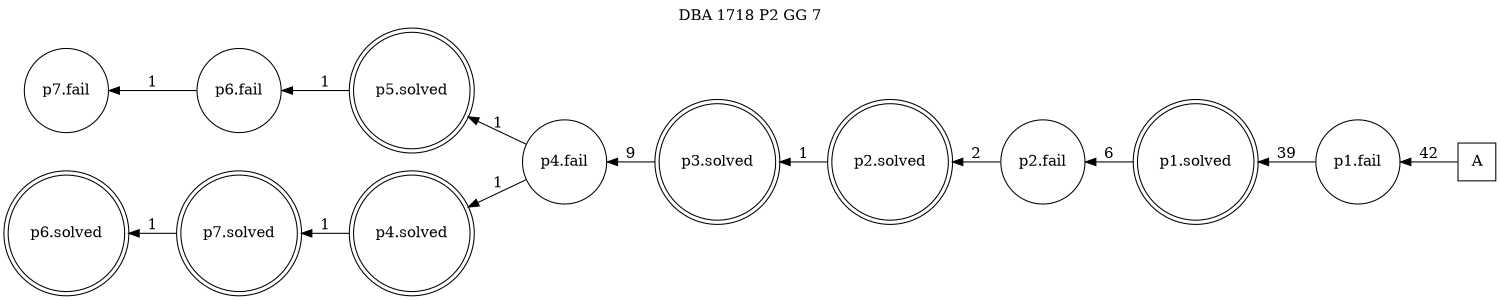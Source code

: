 digraph DBA_1718_P2_GG_7_GOOD {
labelloc="tl"
label= " DBA 1718 P2 GG 7 "
rankdir="RL";
graph [ size=" 10 , 10 !"]

"A" [shape="square" label="A"]
"p1.fail" [shape="circle" label="p1.fail"]
"p1.solved" [shape="doublecircle" label="p1.solved"]
"p2.fail" [shape="circle" label="p2.fail"]
"p2.solved" [shape="doublecircle" label="p2.solved"]
"p3.solved" [shape="doublecircle" label="p3.solved"]
"p4.fail" [shape="circle" label="p4.fail"]
"p5.solved" [shape="doublecircle" label="p5.solved"]
"p6.fail" [shape="circle" label="p6.fail"]
"p7.fail" [shape="circle" label="p7.fail"]
"p4.solved" [shape="doublecircle" label="p4.solved"]
"p7.solved" [shape="doublecircle" label="p7.solved"]
"p6.solved" [shape="doublecircle" label="p6.solved"]
"A" -> "p1.fail" [ label=42]
"p1.fail" -> "p1.solved" [ label=39]
"p1.solved" -> "p2.fail" [ label=6]
"p2.fail" -> "p2.solved" [ label=2]
"p2.solved" -> "p3.solved" [ label=1]
"p3.solved" -> "p4.fail" [ label=9]
"p4.fail" -> "p5.solved" [ label=1]
"p4.fail" -> "p4.solved" [ label=1]
"p5.solved" -> "p6.fail" [ label=1]
"p6.fail" -> "p7.fail" [ label=1]
"p4.solved" -> "p7.solved" [ label=1]
"p7.solved" -> "p6.solved" [ label=1]
}
